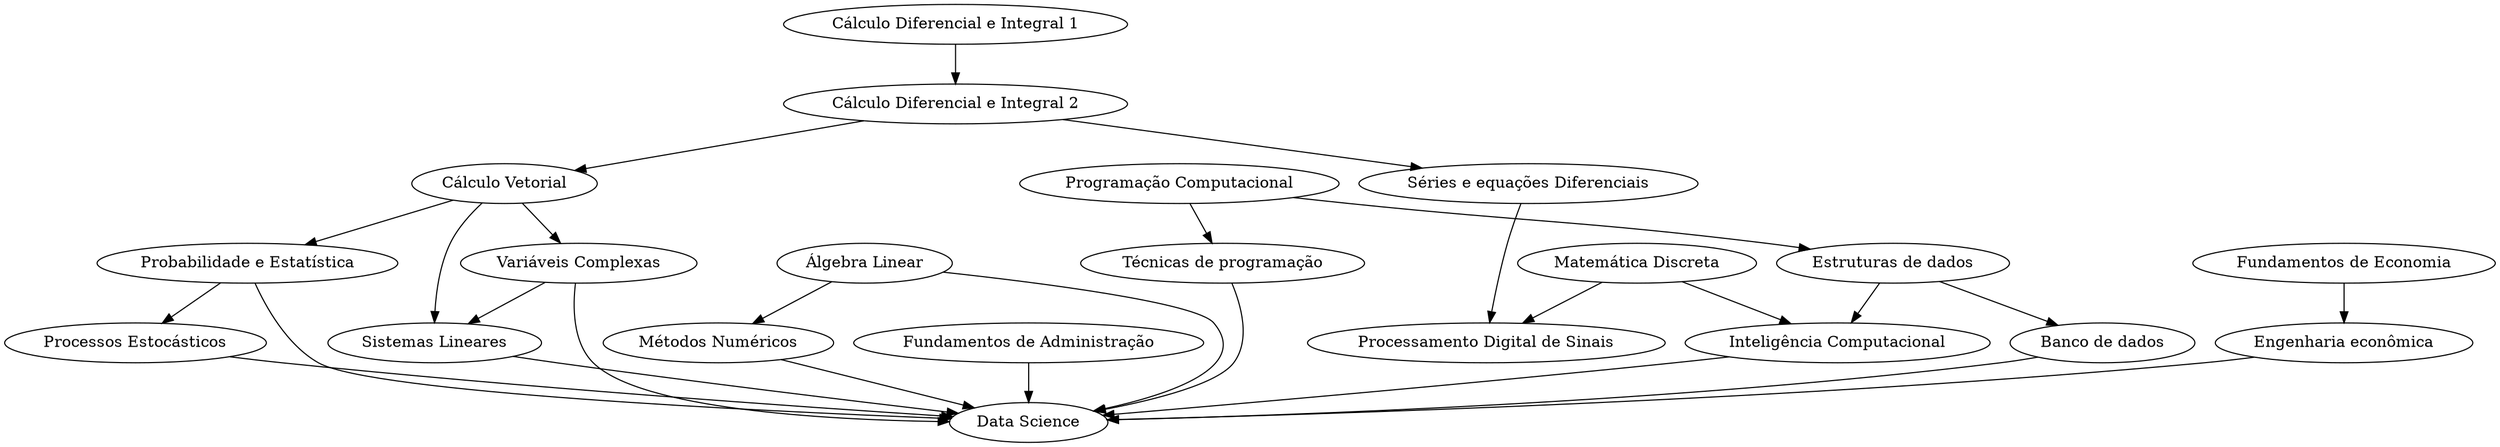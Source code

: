 digraph  {
  pc [label = "Programação Computacional"];
  tp [label = "Técnicas de programação"];
  ed [label = "Estruturas de dados"];
  bd [label = "Banco de dados"];
  ic [label = "Inteligência Computacional"];
  md [label = "Matemática Discreta"];
  pds [label = "Processamento Digital de Sinais"];
  c1 [label = "Cálculo Diferencial e Integral 1"];
  c2 [label = "Cálculo Diferencial e Integral 2"];
  c3 [label = "Cálculo Vetorial"];
  vc [label = "Variáveis Complexas"];
  pe [label = "Probabilidade e Estatística"];
  pre [label = "Processos Estocásticos"];
  sed [label = "Séries e equações Diferenciais"];
  al [label = "Álgebra Linear"];
  mn [label = "Métodos Numéricos"];
  fe [label = "Fundamentos de Economia"];
  fa [label = "Fundamentos de Administração"];
  ec [label = "Engenharia econômica"];
  sl [label = "Sistemas Lineares"];
  ds [label = "Data Science"];

  pc -> tp;
  pc -> ed;
  tp -> ds;
  ed -> bd;
  ed -> ic;
  md -> ic;
  md -> pds;
  sed -> pds;
  c1 -> c2;
  c2 -> sed;
  c2 -> c3;
  c3 -> vc;
  vc -> sl;
  c3 -> pe;
  pe -> pre;
  c3 -> sl;
  al -> mn;
  fe -> ec;
  fa;
  ds;
  bd -> ds;
  ic -> ds;
  vc -> ds;
  sl -> ds;
  pe -> ds;
  pre -> ds;
  al -> ds;
  mn -> ds;
  ec -> ds;
  fa -> ds;
}
